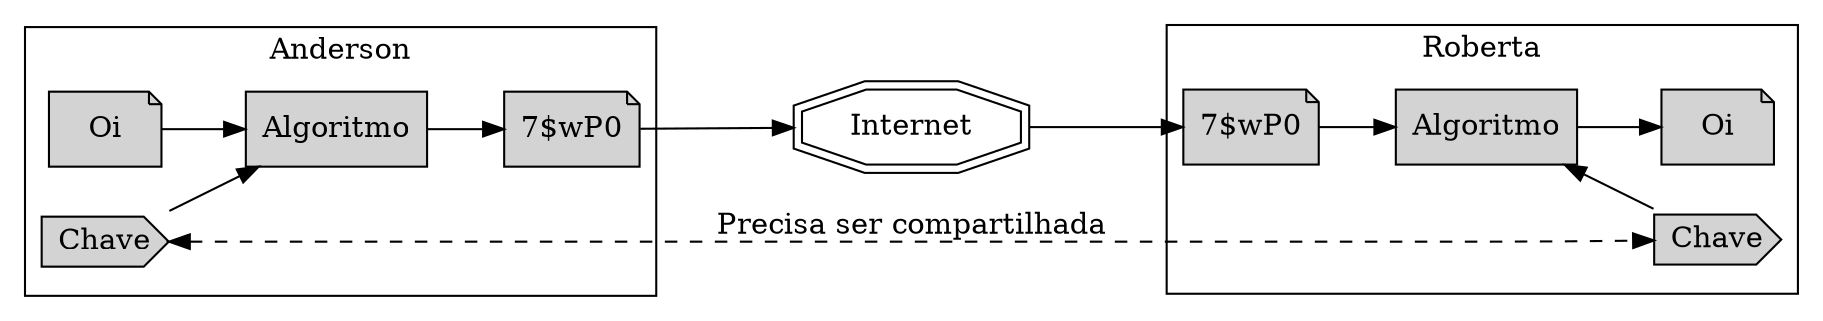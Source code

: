 digraph G {
    rankdir="LR";
    resolution=300;

    subgraph cluster_john {
        node [style=filled];
        node [shape=note];
        msg[label="Oi"]; encmsg[label="7$wP0"];
        node [shape=box]; alg[label="Algoritmo"];
        node [shape=cds]; key[label="Chave"];

        key -> alg;
        label="Anderson";
        color=black;
    }

    subgraph cluster_robin {
        node [style=filled];
        node [shape=note];
        msg2[label="Oi"]; encmsg2[label="7$wP0"];
        node [shape=box]; alg2[label="Algoritmo"];
        node [shape=cds]; key2[label="Chave"];

        alg2 -> key2[dir=back];
        label="Roberta";
        color=black;
    }

    msg -> alg -> encmsg -> net -> encmsg2 -> alg2 -> msg2;
    key -> key2[dir=both,style=dashed,label="Precisa ser compartilhada"];

    net [shape=doubleoctagon,label="Internet"];
}

// vim: ts=4 sw=4 et

